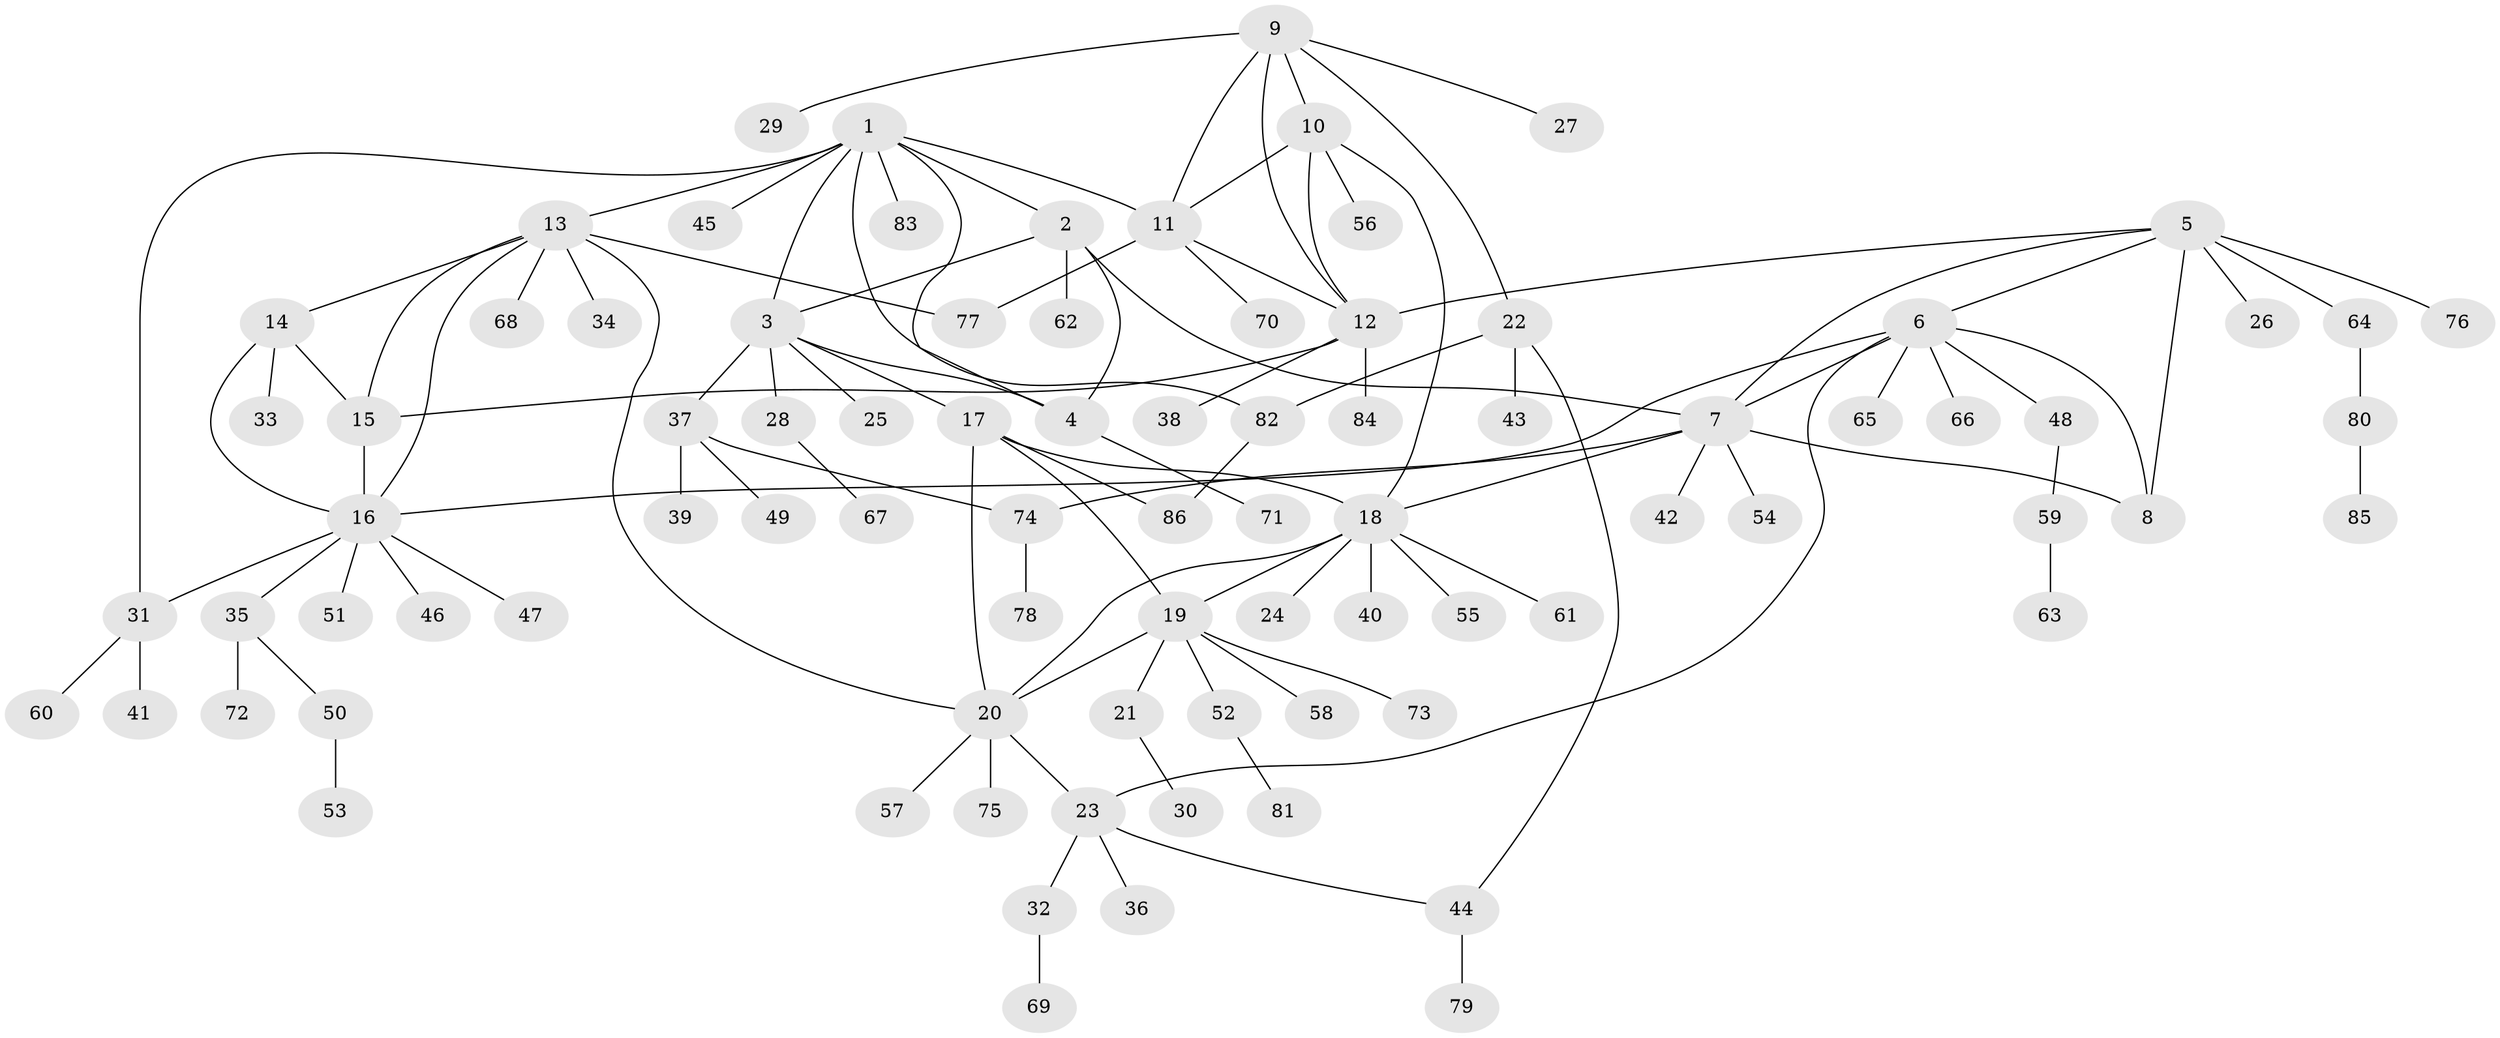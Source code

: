 // coarse degree distribution, {11: 0.0196078431372549, 4: 0.0196078431372549, 10: 0.0196078431372549, 5: 0.0196078431372549, 7: 0.0392156862745098, 3: 0.0196078431372549, 12: 0.0196078431372549, 6: 0.0196078431372549, 1: 0.7450980392156863, 2: 0.058823529411764705, 13: 0.0196078431372549}
// Generated by graph-tools (version 1.1) at 2025/59/03/04/25 21:59:09]
// undirected, 86 vertices, 113 edges
graph export_dot {
graph [start="1"]
  node [color=gray90,style=filled];
  1;
  2;
  3;
  4;
  5;
  6;
  7;
  8;
  9;
  10;
  11;
  12;
  13;
  14;
  15;
  16;
  17;
  18;
  19;
  20;
  21;
  22;
  23;
  24;
  25;
  26;
  27;
  28;
  29;
  30;
  31;
  32;
  33;
  34;
  35;
  36;
  37;
  38;
  39;
  40;
  41;
  42;
  43;
  44;
  45;
  46;
  47;
  48;
  49;
  50;
  51;
  52;
  53;
  54;
  55;
  56;
  57;
  58;
  59;
  60;
  61;
  62;
  63;
  64;
  65;
  66;
  67;
  68;
  69;
  70;
  71;
  72;
  73;
  74;
  75;
  76;
  77;
  78;
  79;
  80;
  81;
  82;
  83;
  84;
  85;
  86;
  1 -- 2;
  1 -- 3;
  1 -- 4;
  1 -- 11;
  1 -- 13;
  1 -- 31;
  1 -- 45;
  1 -- 82;
  1 -- 83;
  2 -- 3;
  2 -- 4;
  2 -- 7;
  2 -- 62;
  3 -- 4;
  3 -- 17;
  3 -- 25;
  3 -- 28;
  3 -- 37;
  4 -- 71;
  5 -- 6;
  5 -- 7;
  5 -- 8;
  5 -- 12;
  5 -- 26;
  5 -- 64;
  5 -- 76;
  6 -- 7;
  6 -- 8;
  6 -- 16;
  6 -- 23;
  6 -- 48;
  6 -- 65;
  6 -- 66;
  7 -- 8;
  7 -- 18;
  7 -- 42;
  7 -- 54;
  7 -- 74;
  9 -- 10;
  9 -- 11;
  9 -- 12;
  9 -- 22;
  9 -- 27;
  9 -- 29;
  10 -- 11;
  10 -- 12;
  10 -- 18;
  10 -- 56;
  11 -- 12;
  11 -- 70;
  11 -- 77;
  12 -- 15;
  12 -- 38;
  12 -- 84;
  13 -- 14;
  13 -- 15;
  13 -- 16;
  13 -- 20;
  13 -- 34;
  13 -- 68;
  13 -- 77;
  14 -- 15;
  14 -- 16;
  14 -- 33;
  15 -- 16;
  16 -- 31;
  16 -- 35;
  16 -- 46;
  16 -- 47;
  16 -- 51;
  17 -- 18;
  17 -- 19;
  17 -- 20;
  17 -- 86;
  18 -- 19;
  18 -- 20;
  18 -- 24;
  18 -- 40;
  18 -- 55;
  18 -- 61;
  19 -- 20;
  19 -- 21;
  19 -- 52;
  19 -- 58;
  19 -- 73;
  20 -- 23;
  20 -- 57;
  20 -- 75;
  21 -- 30;
  22 -- 43;
  22 -- 44;
  22 -- 82;
  23 -- 32;
  23 -- 36;
  23 -- 44;
  28 -- 67;
  31 -- 41;
  31 -- 60;
  32 -- 69;
  35 -- 50;
  35 -- 72;
  37 -- 39;
  37 -- 49;
  37 -- 74;
  44 -- 79;
  48 -- 59;
  50 -- 53;
  52 -- 81;
  59 -- 63;
  64 -- 80;
  74 -- 78;
  80 -- 85;
  82 -- 86;
}

